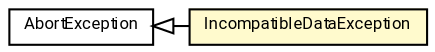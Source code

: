#!/usr/local/bin/dot
#
# Class diagram 
# Generated by UMLGraph version R5_7_2-60-g0e99a6 (http://www.spinellis.gr/umlgraph/)
#

digraph G {
	graph [fontnames="svg"]
	edge [fontname="Roboto",fontsize=7,labelfontname="Roboto",labelfontsize=7,color="black"];
	node [fontname="Roboto",fontcolor="black",fontsize=8,shape=plaintext,margin=0,width=0,height=0];
	nodesep=0.15;
	ranksep=0.25;
	rankdir=LR;
	// de.lmu.ifi.dbs.elki.utilities.exceptions.AbortException
	c5206469 [label=<<table title="de.lmu.ifi.dbs.elki.utilities.exceptions.AbortException" border="0" cellborder="1" cellspacing="0" cellpadding="2" href="AbortException.html" target="_parent">
		<tr><td><table border="0" cellspacing="0" cellpadding="1">
		<tr><td align="center" balign="center"> <font face="Roboto">AbortException</font> </td></tr>
		</table></td></tr>
		</table>>, URL="AbortException.html"];
	// de.lmu.ifi.dbs.elki.utilities.exceptions.IncompatibleDataException
	c5206473 [label=<<table title="de.lmu.ifi.dbs.elki.utilities.exceptions.IncompatibleDataException" border="0" cellborder="1" cellspacing="0" cellpadding="2" bgcolor="lemonChiffon" href="IncompatibleDataException.html" target="_parent">
		<tr><td><table border="0" cellspacing="0" cellpadding="1">
		<tr><td align="center" balign="center"> <font face="Roboto">IncompatibleDataException</font> </td></tr>
		</table></td></tr>
		</table>>, URL="IncompatibleDataException.html"];
	// de.lmu.ifi.dbs.elki.utilities.exceptions.IncompatibleDataException extends de.lmu.ifi.dbs.elki.utilities.exceptions.AbortException
	c5206469 -> c5206473 [arrowtail=empty,dir=back,weight=10];
}

